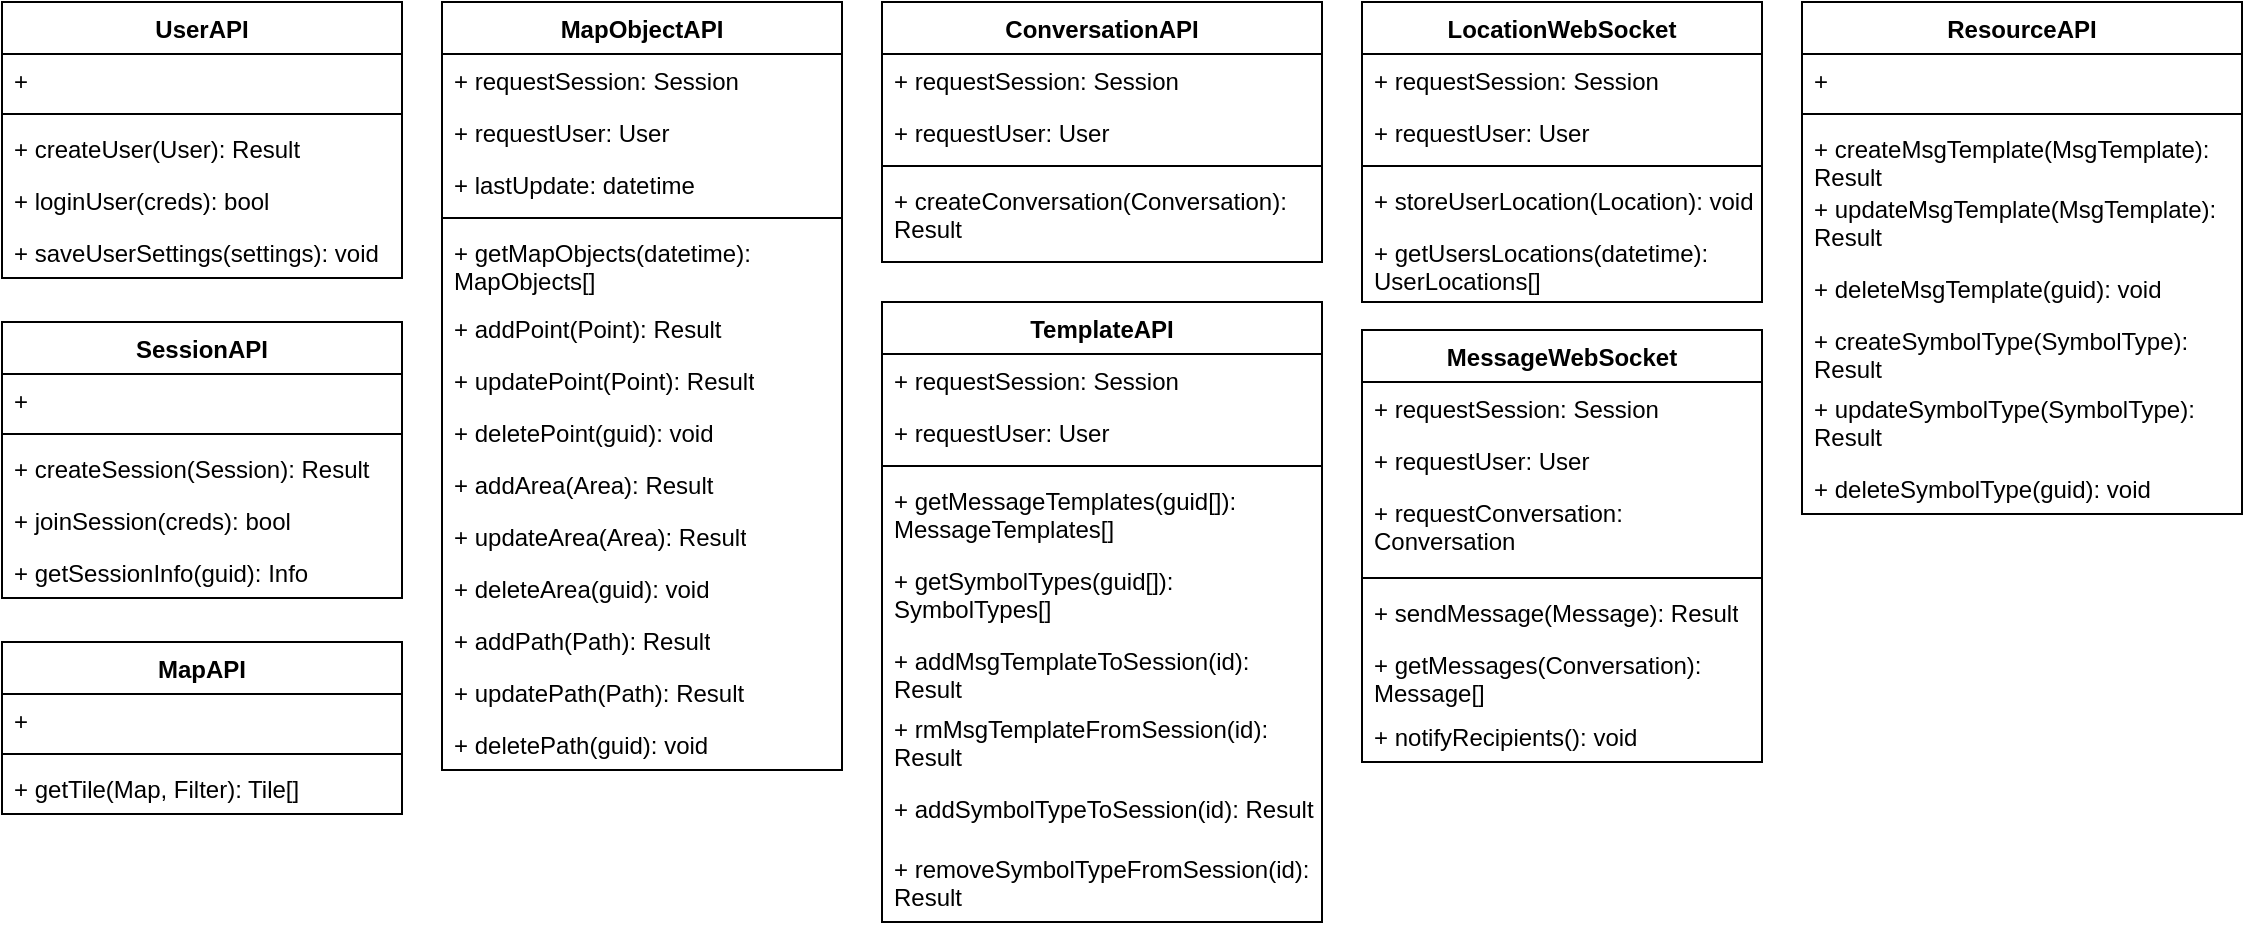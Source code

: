<mxfile version="22.1.5" type="device">
  <diagram name="Stránka-1" id="SCNq5Kb_qcf53QLSLYbM">
    <mxGraphModel dx="1434" dy="758" grid="1" gridSize="10" guides="1" tooltips="1" connect="1" arrows="1" fold="1" page="1" pageScale="1" pageWidth="827" pageHeight="1169" math="0" shadow="0">
      <root>
        <mxCell id="0" />
        <mxCell id="1" parent="0" />
        <mxCell id="y1eOvO5UO0S8E8pkdAG_-2" value="SessionAPI" style="swimlane;fontStyle=1;align=center;verticalAlign=top;childLayout=stackLayout;horizontal=1;startSize=26;horizontalStack=0;resizeParent=1;resizeParentMax=0;resizeLast=0;collapsible=1;marginBottom=0;whiteSpace=wrap;html=1;" parent="1" vertex="1">
          <mxGeometry x="10" y="170" width="200" height="138" as="geometry" />
        </mxCell>
        <mxCell id="y1eOvO5UO0S8E8pkdAG_-3" value="+&amp;nbsp;" style="text;strokeColor=none;fillColor=none;align=left;verticalAlign=top;spacingLeft=4;spacingRight=4;overflow=hidden;rotatable=0;points=[[0,0.5],[1,0.5]];portConstraint=eastwest;whiteSpace=wrap;html=1;" parent="y1eOvO5UO0S8E8pkdAG_-2" vertex="1">
          <mxGeometry y="26" width="200" height="26" as="geometry" />
        </mxCell>
        <mxCell id="y1eOvO5UO0S8E8pkdAG_-4" value="" style="line;strokeWidth=1;fillColor=none;align=left;verticalAlign=middle;spacingTop=-1;spacingLeft=3;spacingRight=3;rotatable=0;labelPosition=right;points=[];portConstraint=eastwest;strokeColor=inherit;" parent="y1eOvO5UO0S8E8pkdAG_-2" vertex="1">
          <mxGeometry y="52" width="200" height="8" as="geometry" />
        </mxCell>
        <mxCell id="y1eOvO5UO0S8E8pkdAG_-5" value="+ createSession(Session): Result" style="text;strokeColor=none;fillColor=none;align=left;verticalAlign=top;spacingLeft=4;spacingRight=4;overflow=hidden;rotatable=0;points=[[0,0.5],[1,0.5]];portConstraint=eastwest;whiteSpace=wrap;html=1;" parent="y1eOvO5UO0S8E8pkdAG_-2" vertex="1">
          <mxGeometry y="60" width="200" height="26" as="geometry" />
        </mxCell>
        <mxCell id="y1eOvO5UO0S8E8pkdAG_-13" value="+ joinSession(creds): bool" style="text;strokeColor=none;fillColor=none;align=left;verticalAlign=top;spacingLeft=4;spacingRight=4;overflow=hidden;rotatable=0;points=[[0,0.5],[1,0.5]];portConstraint=eastwest;whiteSpace=wrap;html=1;" parent="y1eOvO5UO0S8E8pkdAG_-2" vertex="1">
          <mxGeometry y="86" width="200" height="26" as="geometry" />
        </mxCell>
        <mxCell id="hE1NVSClc5GzCMS2FEAq-9" value="+ getSessionInfo(guid): Info" style="text;strokeColor=none;fillColor=none;align=left;verticalAlign=top;spacingLeft=4;spacingRight=4;overflow=hidden;rotatable=0;points=[[0,0.5],[1,0.5]];portConstraint=eastwest;whiteSpace=wrap;html=1;" parent="y1eOvO5UO0S8E8pkdAG_-2" vertex="1">
          <mxGeometry y="112" width="200" height="26" as="geometry" />
        </mxCell>
        <mxCell id="y1eOvO5UO0S8E8pkdAG_-6" value="UserAPI" style="swimlane;fontStyle=1;align=center;verticalAlign=top;childLayout=stackLayout;horizontal=1;startSize=26;horizontalStack=0;resizeParent=1;resizeParentMax=0;resizeLast=0;collapsible=1;marginBottom=0;whiteSpace=wrap;html=1;" parent="1" vertex="1">
          <mxGeometry x="10" y="10" width="200" height="138" as="geometry" />
        </mxCell>
        <mxCell id="y1eOvO5UO0S8E8pkdAG_-7" value="+&amp;nbsp;" style="text;strokeColor=none;fillColor=none;align=left;verticalAlign=top;spacingLeft=4;spacingRight=4;overflow=hidden;rotatable=0;points=[[0,0.5],[1,0.5]];portConstraint=eastwest;whiteSpace=wrap;html=1;" parent="y1eOvO5UO0S8E8pkdAG_-6" vertex="1">
          <mxGeometry y="26" width="200" height="26" as="geometry" />
        </mxCell>
        <mxCell id="y1eOvO5UO0S8E8pkdAG_-8" value="" style="line;strokeWidth=1;fillColor=none;align=left;verticalAlign=middle;spacingTop=-1;spacingLeft=3;spacingRight=3;rotatable=0;labelPosition=right;points=[];portConstraint=eastwest;strokeColor=inherit;" parent="y1eOvO5UO0S8E8pkdAG_-6" vertex="1">
          <mxGeometry y="52" width="200" height="8" as="geometry" />
        </mxCell>
        <mxCell id="y1eOvO5UO0S8E8pkdAG_-9" value="+ createUser(User): Result" style="text;strokeColor=none;fillColor=none;align=left;verticalAlign=top;spacingLeft=4;spacingRight=4;overflow=hidden;rotatable=0;points=[[0,0.5],[1,0.5]];portConstraint=eastwest;whiteSpace=wrap;html=1;" parent="y1eOvO5UO0S8E8pkdAG_-6" vertex="1">
          <mxGeometry y="60" width="200" height="26" as="geometry" />
        </mxCell>
        <mxCell id="y1eOvO5UO0S8E8pkdAG_-10" value="+ loginUser(creds): bool" style="text;strokeColor=none;fillColor=none;align=left;verticalAlign=top;spacingLeft=4;spacingRight=4;overflow=hidden;rotatable=0;points=[[0,0.5],[1,0.5]];portConstraint=eastwest;whiteSpace=wrap;html=1;" parent="y1eOvO5UO0S8E8pkdAG_-6" vertex="1">
          <mxGeometry y="86" width="200" height="26" as="geometry" />
        </mxCell>
        <mxCell id="y1eOvO5UO0S8E8pkdAG_-12" value="+ saveUserSettings(settings): void" style="text;strokeColor=none;fillColor=none;align=left;verticalAlign=top;spacingLeft=4;spacingRight=4;overflow=hidden;rotatable=0;points=[[0,0.5],[1,0.5]];portConstraint=eastwest;whiteSpace=wrap;html=1;" parent="y1eOvO5UO0S8E8pkdAG_-6" vertex="1">
          <mxGeometry y="112" width="200" height="26" as="geometry" />
        </mxCell>
        <mxCell id="y1eOvO5UO0S8E8pkdAG_-14" value="LocationWebSocket" style="swimlane;fontStyle=1;align=center;verticalAlign=top;childLayout=stackLayout;horizontal=1;startSize=26;horizontalStack=0;resizeParent=1;resizeParentMax=0;resizeLast=0;collapsible=1;marginBottom=0;whiteSpace=wrap;html=1;" parent="1" vertex="1">
          <mxGeometry x="690" y="10" width="200" height="150" as="geometry" />
        </mxCell>
        <mxCell id="y1eOvO5UO0S8E8pkdAG_-15" value="+ requestSession: Session" style="text;strokeColor=none;fillColor=none;align=left;verticalAlign=top;spacingLeft=4;spacingRight=4;overflow=hidden;rotatable=0;points=[[0,0.5],[1,0.5]];portConstraint=eastwest;whiteSpace=wrap;html=1;" parent="y1eOvO5UO0S8E8pkdAG_-14" vertex="1">
          <mxGeometry y="26" width="200" height="26" as="geometry" />
        </mxCell>
        <mxCell id="y1eOvO5UO0S8E8pkdAG_-18" value="+ requestUser: User" style="text;strokeColor=none;fillColor=none;align=left;verticalAlign=top;spacingLeft=4;spacingRight=4;overflow=hidden;rotatable=0;points=[[0,0.5],[1,0.5]];portConstraint=eastwest;whiteSpace=wrap;html=1;" parent="y1eOvO5UO0S8E8pkdAG_-14" vertex="1">
          <mxGeometry y="52" width="200" height="26" as="geometry" />
        </mxCell>
        <mxCell id="y1eOvO5UO0S8E8pkdAG_-16" value="" style="line;strokeWidth=1;fillColor=none;align=left;verticalAlign=middle;spacingTop=-1;spacingLeft=3;spacingRight=3;rotatable=0;labelPosition=right;points=[];portConstraint=eastwest;strokeColor=inherit;" parent="y1eOvO5UO0S8E8pkdAG_-14" vertex="1">
          <mxGeometry y="78" width="200" height="8" as="geometry" />
        </mxCell>
        <mxCell id="y1eOvO5UO0S8E8pkdAG_-17" value="+ storeUserLocation(Location): void" style="text;strokeColor=none;fillColor=none;align=left;verticalAlign=top;spacingLeft=4;spacingRight=4;overflow=hidden;rotatable=0;points=[[0,0.5],[1,0.5]];portConstraint=eastwest;whiteSpace=wrap;html=1;" parent="y1eOvO5UO0S8E8pkdAG_-14" vertex="1">
          <mxGeometry y="86" width="200" height="26" as="geometry" />
        </mxCell>
        <mxCell id="y1eOvO5UO0S8E8pkdAG_-19" value="+ getUsersLocations(datetime): UserLocations[]" style="text;strokeColor=none;fillColor=none;align=left;verticalAlign=top;spacingLeft=4;spacingRight=4;overflow=hidden;rotatable=0;points=[[0,0.5],[1,0.5]];portConstraint=eastwest;whiteSpace=wrap;html=1;" parent="y1eOvO5UO0S8E8pkdAG_-14" vertex="1">
          <mxGeometry y="112" width="200" height="38" as="geometry" />
        </mxCell>
        <mxCell id="y1eOvO5UO0S8E8pkdAG_-20" value="MapObjectAPI" style="swimlane;fontStyle=1;align=center;verticalAlign=top;childLayout=stackLayout;horizontal=1;startSize=26;horizontalStack=0;resizeParent=1;resizeParentMax=0;resizeLast=0;collapsible=1;marginBottom=0;whiteSpace=wrap;html=1;" parent="1" vertex="1">
          <mxGeometry x="230" y="10" width="200" height="384" as="geometry" />
        </mxCell>
        <mxCell id="y1eOvO5UO0S8E8pkdAG_-21" value="+ requestSession: Session" style="text;strokeColor=none;fillColor=none;align=left;verticalAlign=top;spacingLeft=4;spacingRight=4;overflow=hidden;rotatable=0;points=[[0,0.5],[1,0.5]];portConstraint=eastwest;whiteSpace=wrap;html=1;" parent="y1eOvO5UO0S8E8pkdAG_-20" vertex="1">
          <mxGeometry y="26" width="200" height="26" as="geometry" />
        </mxCell>
        <mxCell id="y1eOvO5UO0S8E8pkdAG_-24" value="+ requestUser: User" style="text;strokeColor=none;fillColor=none;align=left;verticalAlign=top;spacingLeft=4;spacingRight=4;overflow=hidden;rotatable=0;points=[[0,0.5],[1,0.5]];portConstraint=eastwest;whiteSpace=wrap;html=1;" parent="y1eOvO5UO0S8E8pkdAG_-20" vertex="1">
          <mxGeometry y="52" width="200" height="26" as="geometry" />
        </mxCell>
        <mxCell id="y1eOvO5UO0S8E8pkdAG_-33" value="+ lastUpdate: datetime" style="text;strokeColor=none;fillColor=none;align=left;verticalAlign=top;spacingLeft=4;spacingRight=4;overflow=hidden;rotatable=0;points=[[0,0.5],[1,0.5]];portConstraint=eastwest;whiteSpace=wrap;html=1;" parent="y1eOvO5UO0S8E8pkdAG_-20" vertex="1">
          <mxGeometry y="78" width="200" height="26" as="geometry" />
        </mxCell>
        <mxCell id="y1eOvO5UO0S8E8pkdAG_-22" value="" style="line;strokeWidth=1;fillColor=none;align=left;verticalAlign=middle;spacingTop=-1;spacingLeft=3;spacingRight=3;rotatable=0;labelPosition=right;points=[];portConstraint=eastwest;strokeColor=inherit;" parent="y1eOvO5UO0S8E8pkdAG_-20" vertex="1">
          <mxGeometry y="104" width="200" height="8" as="geometry" />
        </mxCell>
        <mxCell id="y1eOvO5UO0S8E8pkdAG_-34" value="+ getMapObjects(datetime): MapObjects[]" style="text;strokeColor=none;fillColor=none;align=left;verticalAlign=top;spacingLeft=4;spacingRight=4;overflow=hidden;rotatable=0;points=[[0,0.5],[1,0.5]];portConstraint=eastwest;whiteSpace=wrap;html=1;" parent="y1eOvO5UO0S8E8pkdAG_-20" vertex="1">
          <mxGeometry y="112" width="200" height="38" as="geometry" />
        </mxCell>
        <mxCell id="y1eOvO5UO0S8E8pkdAG_-23" value="+ addPoint(Point): Result" style="text;strokeColor=none;fillColor=none;align=left;verticalAlign=top;spacingLeft=4;spacingRight=4;overflow=hidden;rotatable=0;points=[[0,0.5],[1,0.5]];portConstraint=eastwest;whiteSpace=wrap;html=1;" parent="y1eOvO5UO0S8E8pkdAG_-20" vertex="1">
          <mxGeometry y="150" width="200" height="26" as="geometry" />
        </mxCell>
        <mxCell id="y1eOvO5UO0S8E8pkdAG_-25" value="+ updatePoint(Point): Result" style="text;strokeColor=none;fillColor=none;align=left;verticalAlign=top;spacingLeft=4;spacingRight=4;overflow=hidden;rotatable=0;points=[[0,0.5],[1,0.5]];portConstraint=eastwest;whiteSpace=wrap;html=1;" parent="y1eOvO5UO0S8E8pkdAG_-20" vertex="1">
          <mxGeometry y="176" width="200" height="26" as="geometry" />
        </mxCell>
        <mxCell id="y1eOvO5UO0S8E8pkdAG_-26" value="+ deletePoint(guid): void" style="text;strokeColor=none;fillColor=none;align=left;verticalAlign=top;spacingLeft=4;spacingRight=4;overflow=hidden;rotatable=0;points=[[0,0.5],[1,0.5]];portConstraint=eastwest;whiteSpace=wrap;html=1;" parent="y1eOvO5UO0S8E8pkdAG_-20" vertex="1">
          <mxGeometry y="202" width="200" height="26" as="geometry" />
        </mxCell>
        <mxCell id="y1eOvO5UO0S8E8pkdAG_-27" value="+ addArea(Area): Result" style="text;strokeColor=none;fillColor=none;align=left;verticalAlign=top;spacingLeft=4;spacingRight=4;overflow=hidden;rotatable=0;points=[[0,0.5],[1,0.5]];portConstraint=eastwest;whiteSpace=wrap;html=1;" parent="y1eOvO5UO0S8E8pkdAG_-20" vertex="1">
          <mxGeometry y="228" width="200" height="26" as="geometry" />
        </mxCell>
        <mxCell id="y1eOvO5UO0S8E8pkdAG_-28" value="+ updateArea(Area): Result" style="text;strokeColor=none;fillColor=none;align=left;verticalAlign=top;spacingLeft=4;spacingRight=4;overflow=hidden;rotatable=0;points=[[0,0.5],[1,0.5]];portConstraint=eastwest;whiteSpace=wrap;html=1;" parent="y1eOvO5UO0S8E8pkdAG_-20" vertex="1">
          <mxGeometry y="254" width="200" height="26" as="geometry" />
        </mxCell>
        <mxCell id="y1eOvO5UO0S8E8pkdAG_-29" value="+ deleteArea(guid): void" style="text;strokeColor=none;fillColor=none;align=left;verticalAlign=top;spacingLeft=4;spacingRight=4;overflow=hidden;rotatable=0;points=[[0,0.5],[1,0.5]];portConstraint=eastwest;whiteSpace=wrap;html=1;" parent="y1eOvO5UO0S8E8pkdAG_-20" vertex="1">
          <mxGeometry y="280" width="200" height="26" as="geometry" />
        </mxCell>
        <mxCell id="y1eOvO5UO0S8E8pkdAG_-32" value="+ addPath(Path): Result" style="text;strokeColor=none;fillColor=none;align=left;verticalAlign=top;spacingLeft=4;spacingRight=4;overflow=hidden;rotatable=0;points=[[0,0.5],[1,0.5]];portConstraint=eastwest;whiteSpace=wrap;html=1;" parent="y1eOvO5UO0S8E8pkdAG_-20" vertex="1">
          <mxGeometry y="306" width="200" height="26" as="geometry" />
        </mxCell>
        <mxCell id="y1eOvO5UO0S8E8pkdAG_-31" value="+ updatePath(Path): Result" style="text;strokeColor=none;fillColor=none;align=left;verticalAlign=top;spacingLeft=4;spacingRight=4;overflow=hidden;rotatable=0;points=[[0,0.5],[1,0.5]];portConstraint=eastwest;whiteSpace=wrap;html=1;" parent="y1eOvO5UO0S8E8pkdAG_-20" vertex="1">
          <mxGeometry y="332" width="200" height="26" as="geometry" />
        </mxCell>
        <mxCell id="y1eOvO5UO0S8E8pkdAG_-30" value="+ deletePath(guid): void" style="text;strokeColor=none;fillColor=none;align=left;verticalAlign=top;spacingLeft=4;spacingRight=4;overflow=hidden;rotatable=0;points=[[0,0.5],[1,0.5]];portConstraint=eastwest;whiteSpace=wrap;html=1;" parent="y1eOvO5UO0S8E8pkdAG_-20" vertex="1">
          <mxGeometry y="358" width="200" height="26" as="geometry" />
        </mxCell>
        <mxCell id="y1eOvO5UO0S8E8pkdAG_-35" value="ConversationAPI" style="swimlane;fontStyle=1;align=center;verticalAlign=top;childLayout=stackLayout;horizontal=1;startSize=26;horizontalStack=0;resizeParent=1;resizeParentMax=0;resizeLast=0;collapsible=1;marginBottom=0;whiteSpace=wrap;html=1;" parent="1" vertex="1">
          <mxGeometry x="450" y="10" width="220" height="130" as="geometry" />
        </mxCell>
        <mxCell id="y1eOvO5UO0S8E8pkdAG_-36" value="+ requestSession: Session" style="text;strokeColor=none;fillColor=none;align=left;verticalAlign=top;spacingLeft=4;spacingRight=4;overflow=hidden;rotatable=0;points=[[0,0.5],[1,0.5]];portConstraint=eastwest;whiteSpace=wrap;html=1;" parent="y1eOvO5UO0S8E8pkdAG_-35" vertex="1">
          <mxGeometry y="26" width="220" height="26" as="geometry" />
        </mxCell>
        <mxCell id="y1eOvO5UO0S8E8pkdAG_-39" value="+ requestUser: User" style="text;strokeColor=none;fillColor=none;align=left;verticalAlign=top;spacingLeft=4;spacingRight=4;overflow=hidden;rotatable=0;points=[[0,0.5],[1,0.5]];portConstraint=eastwest;whiteSpace=wrap;html=1;" parent="y1eOvO5UO0S8E8pkdAG_-35" vertex="1">
          <mxGeometry y="52" width="220" height="26" as="geometry" />
        </mxCell>
        <mxCell id="y1eOvO5UO0S8E8pkdAG_-37" value="" style="line;strokeWidth=1;fillColor=none;align=left;verticalAlign=middle;spacingTop=-1;spacingLeft=3;spacingRight=3;rotatable=0;labelPosition=right;points=[];portConstraint=eastwest;strokeColor=inherit;" parent="y1eOvO5UO0S8E8pkdAG_-35" vertex="1">
          <mxGeometry y="78" width="220" height="8" as="geometry" />
        </mxCell>
        <mxCell id="y1eOvO5UO0S8E8pkdAG_-38" value="+ createConversation(Conversation): Result" style="text;strokeColor=none;fillColor=none;align=left;verticalAlign=top;spacingLeft=4;spacingRight=4;overflow=hidden;rotatable=0;points=[[0,0.5],[1,0.5]];portConstraint=eastwest;whiteSpace=wrap;html=1;" parent="y1eOvO5UO0S8E8pkdAG_-35" vertex="1">
          <mxGeometry y="86" width="220" height="44" as="geometry" />
        </mxCell>
        <mxCell id="y1eOvO5UO0S8E8pkdAG_-41" value="MessageWebSocket" style="swimlane;fontStyle=1;align=center;verticalAlign=top;childLayout=stackLayout;horizontal=1;startSize=26;horizontalStack=0;resizeParent=1;resizeParentMax=0;resizeLast=0;collapsible=1;marginBottom=0;whiteSpace=wrap;html=1;" parent="1" vertex="1">
          <mxGeometry x="690" y="174" width="200" height="216" as="geometry" />
        </mxCell>
        <mxCell id="y1eOvO5UO0S8E8pkdAG_-42" value="+ requestSession: Session" style="text;strokeColor=none;fillColor=none;align=left;verticalAlign=top;spacingLeft=4;spacingRight=4;overflow=hidden;rotatable=0;points=[[0,0.5],[1,0.5]];portConstraint=eastwest;whiteSpace=wrap;html=1;" parent="y1eOvO5UO0S8E8pkdAG_-41" vertex="1">
          <mxGeometry y="26" width="200" height="26" as="geometry" />
        </mxCell>
        <mxCell id="y1eOvO5UO0S8E8pkdAG_-45" value="+ requestUser: User" style="text;strokeColor=none;fillColor=none;align=left;verticalAlign=top;spacingLeft=4;spacingRight=4;overflow=hidden;rotatable=0;points=[[0,0.5],[1,0.5]];portConstraint=eastwest;whiteSpace=wrap;html=1;" parent="y1eOvO5UO0S8E8pkdAG_-41" vertex="1">
          <mxGeometry y="52" width="200" height="26" as="geometry" />
        </mxCell>
        <mxCell id="y1eOvO5UO0S8E8pkdAG_-47" value="+ requestConversation: Conversation" style="text;strokeColor=none;fillColor=none;align=left;verticalAlign=top;spacingLeft=4;spacingRight=4;overflow=hidden;rotatable=0;points=[[0,0.5],[1,0.5]];portConstraint=eastwest;whiteSpace=wrap;html=1;" parent="y1eOvO5UO0S8E8pkdAG_-41" vertex="1">
          <mxGeometry y="78" width="200" height="42" as="geometry" />
        </mxCell>
        <mxCell id="y1eOvO5UO0S8E8pkdAG_-43" value="" style="line;strokeWidth=1;fillColor=none;align=left;verticalAlign=middle;spacingTop=-1;spacingLeft=3;spacingRight=3;rotatable=0;labelPosition=right;points=[];portConstraint=eastwest;strokeColor=inherit;" parent="y1eOvO5UO0S8E8pkdAG_-41" vertex="1">
          <mxGeometry y="120" width="200" height="8" as="geometry" />
        </mxCell>
        <mxCell id="y1eOvO5UO0S8E8pkdAG_-44" value="+ sendMessage(Message): Result" style="text;strokeColor=none;fillColor=none;align=left;verticalAlign=top;spacingLeft=4;spacingRight=4;overflow=hidden;rotatable=0;points=[[0,0.5],[1,0.5]];portConstraint=eastwest;whiteSpace=wrap;html=1;" parent="y1eOvO5UO0S8E8pkdAG_-41" vertex="1">
          <mxGeometry y="128" width="200" height="26" as="geometry" />
        </mxCell>
        <mxCell id="y1eOvO5UO0S8E8pkdAG_-48" value="+ getMessages(Conversation): Message[]" style="text;strokeColor=none;fillColor=none;align=left;verticalAlign=top;spacingLeft=4;spacingRight=4;overflow=hidden;rotatable=0;points=[[0,0.5],[1,0.5]];portConstraint=eastwest;whiteSpace=wrap;html=1;" parent="y1eOvO5UO0S8E8pkdAG_-41" vertex="1">
          <mxGeometry y="154" width="200" height="36" as="geometry" />
        </mxCell>
        <mxCell id="y1eOvO5UO0S8E8pkdAG_-46" value="+ notifyRecipients(): void" style="text;strokeColor=none;fillColor=none;align=left;verticalAlign=top;spacingLeft=4;spacingRight=4;overflow=hidden;rotatable=0;points=[[0,0.5],[1,0.5]];portConstraint=eastwest;whiteSpace=wrap;html=1;" parent="y1eOvO5UO0S8E8pkdAG_-41" vertex="1">
          <mxGeometry y="190" width="200" height="26" as="geometry" />
        </mxCell>
        <mxCell id="hE1NVSClc5GzCMS2FEAq-1" value="MapAPI" style="swimlane;fontStyle=1;align=center;verticalAlign=top;childLayout=stackLayout;horizontal=1;startSize=26;horizontalStack=0;resizeParent=1;resizeParentMax=0;resizeLast=0;collapsible=1;marginBottom=0;whiteSpace=wrap;html=1;" parent="1" vertex="1">
          <mxGeometry x="10" y="330" width="200" height="86" as="geometry" />
        </mxCell>
        <mxCell id="hE1NVSClc5GzCMS2FEAq-2" value="+&amp;nbsp;" style="text;strokeColor=none;fillColor=none;align=left;verticalAlign=top;spacingLeft=4;spacingRight=4;overflow=hidden;rotatable=0;points=[[0,0.5],[1,0.5]];portConstraint=eastwest;whiteSpace=wrap;html=1;" parent="hE1NVSClc5GzCMS2FEAq-1" vertex="1">
          <mxGeometry y="26" width="200" height="26" as="geometry" />
        </mxCell>
        <mxCell id="hE1NVSClc5GzCMS2FEAq-3" value="" style="line;strokeWidth=1;fillColor=none;align=left;verticalAlign=middle;spacingTop=-1;spacingLeft=3;spacingRight=3;rotatable=0;labelPosition=right;points=[];portConstraint=eastwest;strokeColor=inherit;" parent="hE1NVSClc5GzCMS2FEAq-1" vertex="1">
          <mxGeometry y="52" width="200" height="8" as="geometry" />
        </mxCell>
        <mxCell id="hE1NVSClc5GzCMS2FEAq-4" value="+ getTile(Map, Filter): Tile[]" style="text;strokeColor=none;fillColor=none;align=left;verticalAlign=top;spacingLeft=4;spacingRight=4;overflow=hidden;rotatable=0;points=[[0,0.5],[1,0.5]];portConstraint=eastwest;whiteSpace=wrap;html=1;" parent="hE1NVSClc5GzCMS2FEAq-1" vertex="1">
          <mxGeometry y="60" width="200" height="26" as="geometry" />
        </mxCell>
        <mxCell id="hE1NVSClc5GzCMS2FEAq-5" value="TemplateAPI" style="swimlane;fontStyle=1;align=center;verticalAlign=top;childLayout=stackLayout;horizontal=1;startSize=26;horizontalStack=0;resizeParent=1;resizeParentMax=0;resizeLast=0;collapsible=1;marginBottom=0;whiteSpace=wrap;html=1;" parent="1" vertex="1">
          <mxGeometry x="450" y="160" width="220" height="310" as="geometry" />
        </mxCell>
        <mxCell id="hE1NVSClc5GzCMS2FEAq-6" value="+ requestSession: Session" style="text;strokeColor=none;fillColor=none;align=left;verticalAlign=top;spacingLeft=4;spacingRight=4;overflow=hidden;rotatable=0;points=[[0,0.5],[1,0.5]];portConstraint=eastwest;whiteSpace=wrap;html=1;" parent="hE1NVSClc5GzCMS2FEAq-5" vertex="1">
          <mxGeometry y="26" width="220" height="26" as="geometry" />
        </mxCell>
        <mxCell id="hE1NVSClc5GzCMS2FEAq-11" value="+ requestUser: User" style="text;strokeColor=none;fillColor=none;align=left;verticalAlign=top;spacingLeft=4;spacingRight=4;overflow=hidden;rotatable=0;points=[[0,0.5],[1,0.5]];portConstraint=eastwest;whiteSpace=wrap;html=1;" parent="hE1NVSClc5GzCMS2FEAq-5" vertex="1">
          <mxGeometry y="52" width="220" height="26" as="geometry" />
        </mxCell>
        <mxCell id="hE1NVSClc5GzCMS2FEAq-7" value="" style="line;strokeWidth=1;fillColor=none;align=left;verticalAlign=middle;spacingTop=-1;spacingLeft=3;spacingRight=3;rotatable=0;labelPosition=right;points=[];portConstraint=eastwest;strokeColor=inherit;" parent="hE1NVSClc5GzCMS2FEAq-5" vertex="1">
          <mxGeometry y="78" width="220" height="8" as="geometry" />
        </mxCell>
        <mxCell id="hE1NVSClc5GzCMS2FEAq-8" value="+ getMessageTemplates(guid[]): MessageTemplates[]" style="text;strokeColor=none;fillColor=none;align=left;verticalAlign=top;spacingLeft=4;spacingRight=4;overflow=hidden;rotatable=0;points=[[0,0.5],[1,0.5]];portConstraint=eastwest;whiteSpace=wrap;html=1;" parent="hE1NVSClc5GzCMS2FEAq-5" vertex="1">
          <mxGeometry y="86" width="220" height="40" as="geometry" />
        </mxCell>
        <mxCell id="hE1NVSClc5GzCMS2FEAq-10" value="+ getSymbolTypes(guid[]): SymbolTypes[]" style="text;strokeColor=none;fillColor=none;align=left;verticalAlign=top;spacingLeft=4;spacingRight=4;overflow=hidden;rotatable=0;points=[[0,0.5],[1,0.5]];portConstraint=eastwest;whiteSpace=wrap;html=1;" parent="hE1NVSClc5GzCMS2FEAq-5" vertex="1">
          <mxGeometry y="126" width="220" height="40" as="geometry" />
        </mxCell>
        <mxCell id="hE1NVSClc5GzCMS2FEAq-15" value="+ addMsgTemplateToSession(id): Result" style="text;strokeColor=none;fillColor=none;align=left;verticalAlign=top;spacingLeft=4;spacingRight=4;overflow=hidden;rotatable=0;points=[[0,0.5],[1,0.5]];portConstraint=eastwest;whiteSpace=wrap;html=1;" parent="hE1NVSClc5GzCMS2FEAq-5" vertex="1">
          <mxGeometry y="166" width="220" height="34" as="geometry" />
        </mxCell>
        <mxCell id="hE1NVSClc5GzCMS2FEAq-14" value="+ rmMsgTemplateFromSession(id): Result" style="text;strokeColor=none;fillColor=none;align=left;verticalAlign=top;spacingLeft=4;spacingRight=4;overflow=hidden;rotatable=0;points=[[0,0.5],[1,0.5]];portConstraint=eastwest;whiteSpace=wrap;html=1;" parent="hE1NVSClc5GzCMS2FEAq-5" vertex="1">
          <mxGeometry y="200" width="220" height="40" as="geometry" />
        </mxCell>
        <mxCell id="hE1NVSClc5GzCMS2FEAq-13" value="+ addSymbolTypeToSession(id): Result" style="text;strokeColor=none;fillColor=none;align=left;verticalAlign=top;spacingLeft=4;spacingRight=4;overflow=hidden;rotatable=0;points=[[0,0.5],[1,0.5]];portConstraint=eastwest;whiteSpace=wrap;html=1;" parent="hE1NVSClc5GzCMS2FEAq-5" vertex="1">
          <mxGeometry y="240" width="220" height="30" as="geometry" />
        </mxCell>
        <mxCell id="hE1NVSClc5GzCMS2FEAq-12" value="+ removeSymbolTypeFromSession(id): Result" style="text;strokeColor=none;fillColor=none;align=left;verticalAlign=top;spacingLeft=4;spacingRight=4;overflow=hidden;rotatable=0;points=[[0,0.5],[1,0.5]];portConstraint=eastwest;whiteSpace=wrap;html=1;" parent="hE1NVSClc5GzCMS2FEAq-5" vertex="1">
          <mxGeometry y="270" width="220" height="40" as="geometry" />
        </mxCell>
        <mxCell id="hE1NVSClc5GzCMS2FEAq-16" value="ResourceAPI" style="swimlane;fontStyle=1;align=center;verticalAlign=top;childLayout=stackLayout;horizontal=1;startSize=26;horizontalStack=0;resizeParent=1;resizeParentMax=0;resizeLast=0;collapsible=1;marginBottom=0;whiteSpace=wrap;html=1;" parent="1" vertex="1">
          <mxGeometry x="910" y="10" width="220" height="256" as="geometry" />
        </mxCell>
        <mxCell id="hE1NVSClc5GzCMS2FEAq-17" value="+&amp;nbsp;" style="text;strokeColor=none;fillColor=none;align=left;verticalAlign=top;spacingLeft=4;spacingRight=4;overflow=hidden;rotatable=0;points=[[0,0.5],[1,0.5]];portConstraint=eastwest;whiteSpace=wrap;html=1;" parent="hE1NVSClc5GzCMS2FEAq-16" vertex="1">
          <mxGeometry y="26" width="220" height="26" as="geometry" />
        </mxCell>
        <mxCell id="hE1NVSClc5GzCMS2FEAq-18" value="" style="line;strokeWidth=1;fillColor=none;align=left;verticalAlign=middle;spacingTop=-1;spacingLeft=3;spacingRight=3;rotatable=0;labelPosition=right;points=[];portConstraint=eastwest;strokeColor=inherit;" parent="hE1NVSClc5GzCMS2FEAq-16" vertex="1">
          <mxGeometry y="52" width="220" height="8" as="geometry" />
        </mxCell>
        <mxCell id="hE1NVSClc5GzCMS2FEAq-19" value="+ createMsgTemplate(MsgTemplate): Result" style="text;strokeColor=none;fillColor=none;align=left;verticalAlign=top;spacingLeft=4;spacingRight=4;overflow=hidden;rotatable=0;points=[[0,0.5],[1,0.5]];portConstraint=eastwest;whiteSpace=wrap;html=1;" parent="hE1NVSClc5GzCMS2FEAq-16" vertex="1">
          <mxGeometry y="60" width="220" height="30" as="geometry" />
        </mxCell>
        <mxCell id="hE1NVSClc5GzCMS2FEAq-23" value="+ updateMsgTemplate(MsgTemplate): Result" style="text;strokeColor=none;fillColor=none;align=left;verticalAlign=top;spacingLeft=4;spacingRight=4;overflow=hidden;rotatable=0;points=[[0,0.5],[1,0.5]];portConstraint=eastwest;whiteSpace=wrap;html=1;" parent="hE1NVSClc5GzCMS2FEAq-16" vertex="1">
          <mxGeometry y="90" width="220" height="40" as="geometry" />
        </mxCell>
        <mxCell id="hE1NVSClc5GzCMS2FEAq-22" value="+ deleteMsgTemplate(guid): void" style="text;strokeColor=none;fillColor=none;align=left;verticalAlign=top;spacingLeft=4;spacingRight=4;overflow=hidden;rotatable=0;points=[[0,0.5],[1,0.5]];portConstraint=eastwest;whiteSpace=wrap;html=1;" parent="hE1NVSClc5GzCMS2FEAq-16" vertex="1">
          <mxGeometry y="130" width="220" height="26" as="geometry" />
        </mxCell>
        <mxCell id="hE1NVSClc5GzCMS2FEAq-21" value="+ createSymbolType(SymbolType): Result" style="text;strokeColor=none;fillColor=none;align=left;verticalAlign=top;spacingLeft=4;spacingRight=4;overflow=hidden;rotatable=0;points=[[0,0.5],[1,0.5]];portConstraint=eastwest;whiteSpace=wrap;html=1;" parent="hE1NVSClc5GzCMS2FEAq-16" vertex="1">
          <mxGeometry y="156" width="220" height="34" as="geometry" />
        </mxCell>
        <mxCell id="hE1NVSClc5GzCMS2FEAq-20" value="+ updateSymbolType(SymbolType): Result" style="text;strokeColor=none;fillColor=none;align=left;verticalAlign=top;spacingLeft=4;spacingRight=4;overflow=hidden;rotatable=0;points=[[0,0.5],[1,0.5]];portConstraint=eastwest;whiteSpace=wrap;html=1;" parent="hE1NVSClc5GzCMS2FEAq-16" vertex="1">
          <mxGeometry y="190" width="220" height="40" as="geometry" />
        </mxCell>
        <mxCell id="hE1NVSClc5GzCMS2FEAq-24" value="+ deleteSymbolType(guid): void" style="text;strokeColor=none;fillColor=none;align=left;verticalAlign=top;spacingLeft=4;spacingRight=4;overflow=hidden;rotatable=0;points=[[0,0.5],[1,0.5]];portConstraint=eastwest;whiteSpace=wrap;html=1;" parent="hE1NVSClc5GzCMS2FEAq-16" vertex="1">
          <mxGeometry y="230" width="220" height="26" as="geometry" />
        </mxCell>
      </root>
    </mxGraphModel>
  </diagram>
</mxfile>
